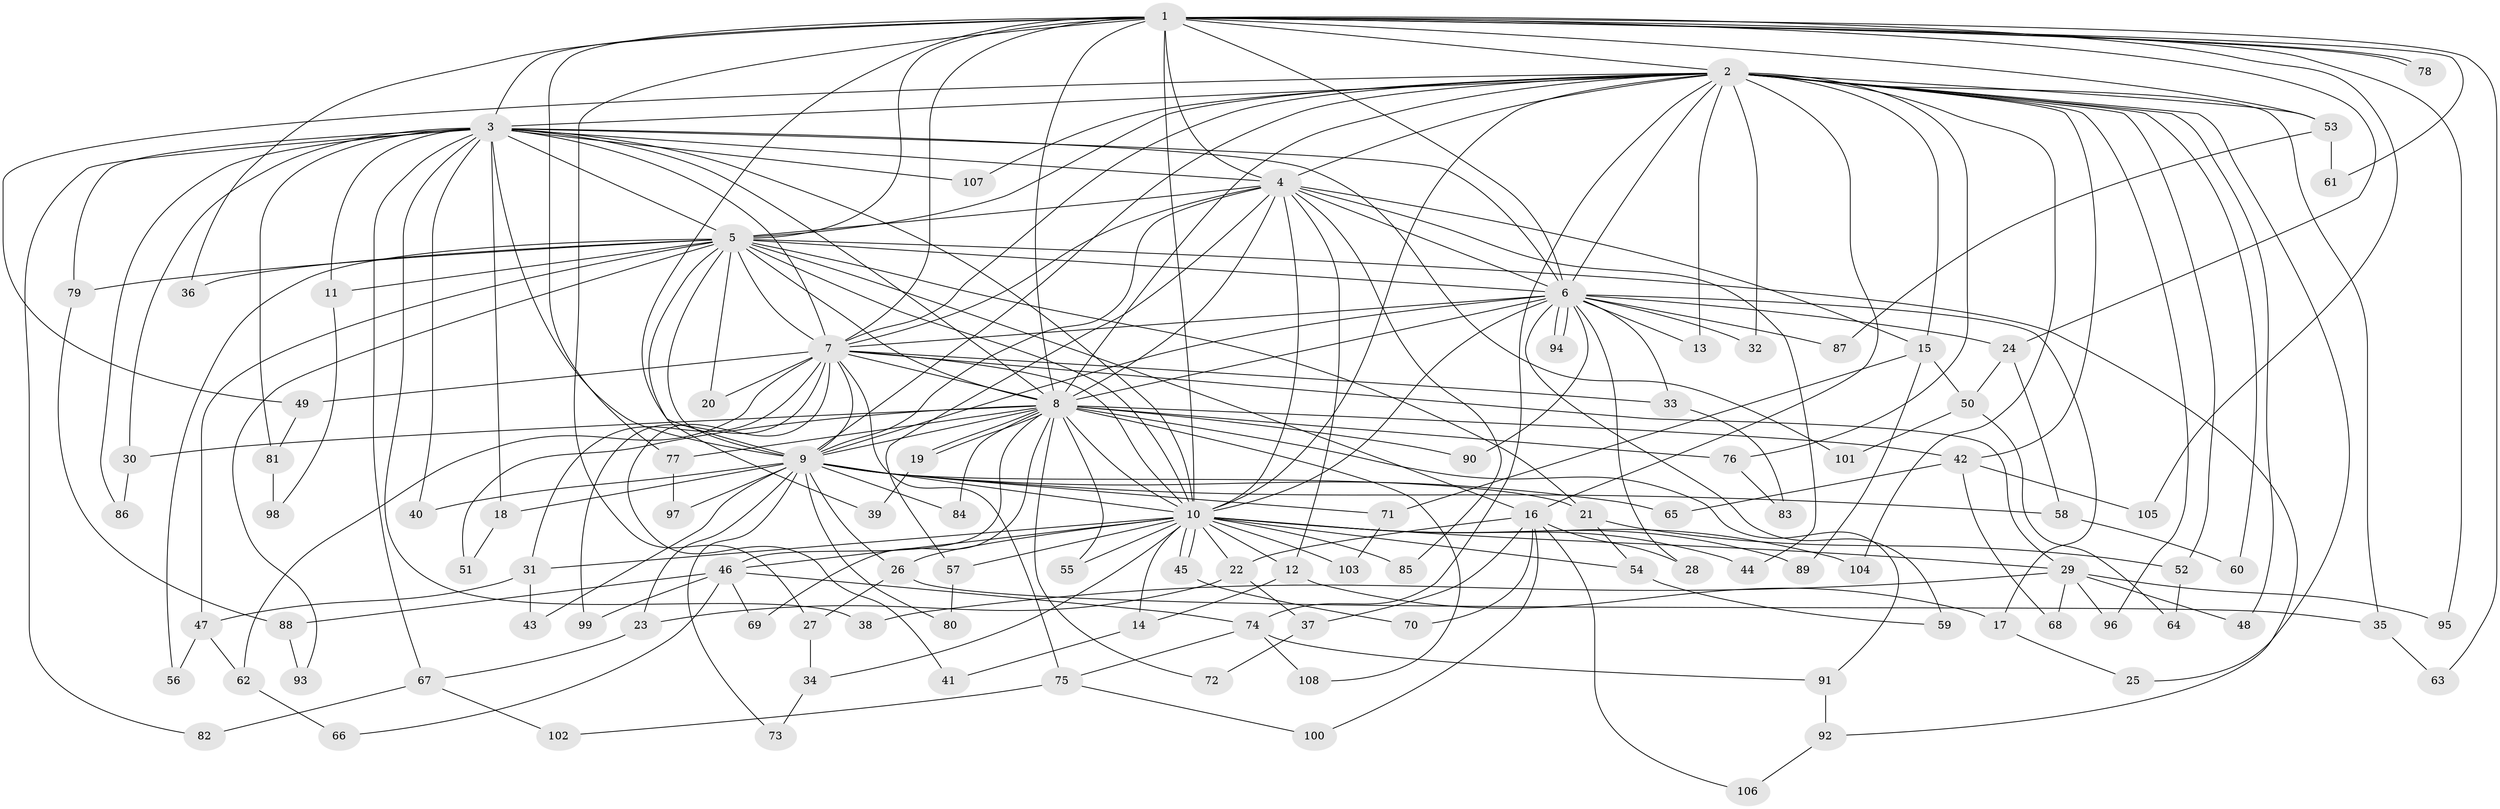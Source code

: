 // Generated by graph-tools (version 1.1) at 2025/25/03/09/25 03:25:40]
// undirected, 108 vertices, 241 edges
graph export_dot {
graph [start="1"]
  node [color=gray90,style=filled];
  1;
  2;
  3;
  4;
  5;
  6;
  7;
  8;
  9;
  10;
  11;
  12;
  13;
  14;
  15;
  16;
  17;
  18;
  19;
  20;
  21;
  22;
  23;
  24;
  25;
  26;
  27;
  28;
  29;
  30;
  31;
  32;
  33;
  34;
  35;
  36;
  37;
  38;
  39;
  40;
  41;
  42;
  43;
  44;
  45;
  46;
  47;
  48;
  49;
  50;
  51;
  52;
  53;
  54;
  55;
  56;
  57;
  58;
  59;
  60;
  61;
  62;
  63;
  64;
  65;
  66;
  67;
  68;
  69;
  70;
  71;
  72;
  73;
  74;
  75;
  76;
  77;
  78;
  79;
  80;
  81;
  82;
  83;
  84;
  85;
  86;
  87;
  88;
  89;
  90;
  91;
  92;
  93;
  94;
  95;
  96;
  97;
  98;
  99;
  100;
  101;
  102;
  103;
  104;
  105;
  106;
  107;
  108;
  1 -- 2;
  1 -- 3;
  1 -- 4;
  1 -- 5;
  1 -- 6;
  1 -- 7;
  1 -- 8;
  1 -- 9;
  1 -- 10;
  1 -- 24;
  1 -- 27;
  1 -- 36;
  1 -- 53;
  1 -- 61;
  1 -- 63;
  1 -- 77;
  1 -- 78;
  1 -- 78;
  1 -- 95;
  1 -- 105;
  2 -- 3;
  2 -- 4;
  2 -- 5;
  2 -- 6;
  2 -- 7;
  2 -- 8;
  2 -- 9;
  2 -- 10;
  2 -- 13;
  2 -- 15;
  2 -- 16;
  2 -- 25;
  2 -- 32;
  2 -- 35;
  2 -- 42;
  2 -- 48;
  2 -- 49;
  2 -- 52;
  2 -- 53;
  2 -- 60;
  2 -- 74;
  2 -- 76;
  2 -- 96;
  2 -- 104;
  2 -- 107;
  3 -- 4;
  3 -- 5;
  3 -- 6;
  3 -- 7;
  3 -- 8;
  3 -- 9;
  3 -- 10;
  3 -- 11;
  3 -- 18;
  3 -- 30;
  3 -- 38;
  3 -- 40;
  3 -- 67;
  3 -- 79;
  3 -- 81;
  3 -- 82;
  3 -- 86;
  3 -- 101;
  3 -- 107;
  4 -- 5;
  4 -- 6;
  4 -- 7;
  4 -- 8;
  4 -- 9;
  4 -- 10;
  4 -- 12;
  4 -- 15;
  4 -- 44;
  4 -- 57;
  4 -- 85;
  5 -- 6;
  5 -- 7;
  5 -- 8;
  5 -- 9;
  5 -- 10;
  5 -- 11;
  5 -- 16;
  5 -- 20;
  5 -- 21;
  5 -- 36;
  5 -- 39;
  5 -- 47;
  5 -- 56;
  5 -- 79;
  5 -- 92;
  5 -- 93;
  6 -- 7;
  6 -- 8;
  6 -- 9;
  6 -- 10;
  6 -- 13;
  6 -- 17;
  6 -- 24;
  6 -- 28;
  6 -- 32;
  6 -- 33;
  6 -- 59;
  6 -- 87;
  6 -- 90;
  6 -- 94;
  6 -- 94;
  7 -- 8;
  7 -- 9;
  7 -- 10;
  7 -- 20;
  7 -- 29;
  7 -- 31;
  7 -- 33;
  7 -- 41;
  7 -- 49;
  7 -- 62;
  7 -- 75;
  7 -- 99;
  8 -- 9;
  8 -- 10;
  8 -- 19;
  8 -- 19;
  8 -- 30;
  8 -- 42;
  8 -- 46;
  8 -- 51;
  8 -- 55;
  8 -- 69;
  8 -- 72;
  8 -- 76;
  8 -- 77;
  8 -- 84;
  8 -- 90;
  8 -- 91;
  8 -- 108;
  9 -- 10;
  9 -- 18;
  9 -- 21;
  9 -- 23;
  9 -- 26;
  9 -- 40;
  9 -- 43;
  9 -- 58;
  9 -- 65;
  9 -- 71;
  9 -- 73;
  9 -- 80;
  9 -- 84;
  9 -- 97;
  10 -- 12;
  10 -- 14;
  10 -- 22;
  10 -- 26;
  10 -- 29;
  10 -- 31;
  10 -- 34;
  10 -- 44;
  10 -- 45;
  10 -- 45;
  10 -- 46;
  10 -- 54;
  10 -- 55;
  10 -- 57;
  10 -- 85;
  10 -- 89;
  10 -- 103;
  10 -- 104;
  11 -- 98;
  12 -- 14;
  12 -- 17;
  14 -- 41;
  15 -- 50;
  15 -- 71;
  15 -- 89;
  16 -- 22;
  16 -- 28;
  16 -- 37;
  16 -- 70;
  16 -- 100;
  16 -- 106;
  17 -- 25;
  18 -- 51;
  19 -- 39;
  21 -- 52;
  21 -- 54;
  22 -- 23;
  22 -- 37;
  23 -- 67;
  24 -- 50;
  24 -- 58;
  26 -- 27;
  26 -- 35;
  27 -- 34;
  29 -- 38;
  29 -- 48;
  29 -- 68;
  29 -- 95;
  29 -- 96;
  30 -- 86;
  31 -- 43;
  31 -- 47;
  33 -- 83;
  34 -- 73;
  35 -- 63;
  37 -- 72;
  42 -- 65;
  42 -- 68;
  42 -- 105;
  45 -- 70;
  46 -- 66;
  46 -- 69;
  46 -- 74;
  46 -- 88;
  46 -- 99;
  47 -- 56;
  47 -- 62;
  49 -- 81;
  50 -- 64;
  50 -- 101;
  52 -- 64;
  53 -- 61;
  53 -- 87;
  54 -- 59;
  57 -- 80;
  58 -- 60;
  62 -- 66;
  67 -- 82;
  67 -- 102;
  71 -- 103;
  74 -- 75;
  74 -- 91;
  74 -- 108;
  75 -- 100;
  75 -- 102;
  76 -- 83;
  77 -- 97;
  79 -- 88;
  81 -- 98;
  88 -- 93;
  91 -- 92;
  92 -- 106;
}
